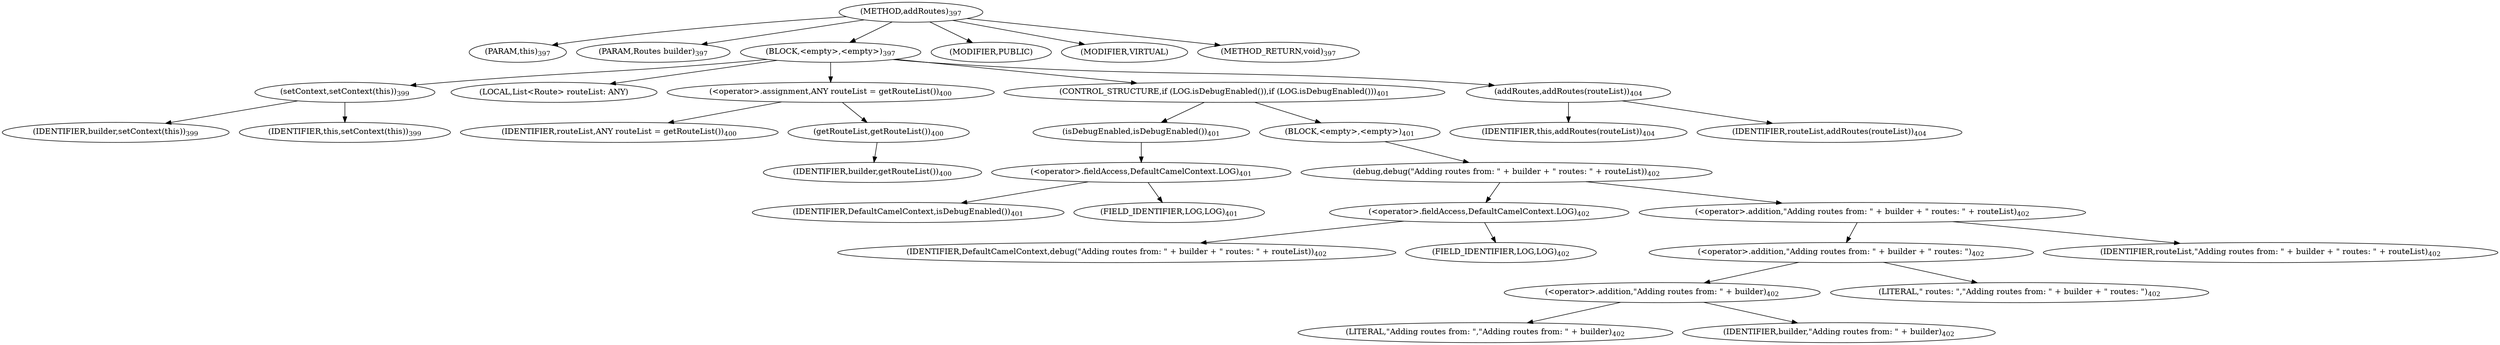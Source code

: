 digraph "addRoutes" {  
"1316" [label = <(METHOD,addRoutes)<SUB>397</SUB>> ]
"58" [label = <(PARAM,this)<SUB>397</SUB>> ]
"1317" [label = <(PARAM,Routes builder)<SUB>397</SUB>> ]
"1318" [label = <(BLOCK,&lt;empty&gt;,&lt;empty&gt;)<SUB>397</SUB>> ]
"1319" [label = <(setContext,setContext(this))<SUB>399</SUB>> ]
"1320" [label = <(IDENTIFIER,builder,setContext(this))<SUB>399</SUB>> ]
"57" [label = <(IDENTIFIER,this,setContext(this))<SUB>399</SUB>> ]
"1321" [label = <(LOCAL,List&lt;Route&gt; routeList: ANY)> ]
"1322" [label = <(&lt;operator&gt;.assignment,ANY routeList = getRouteList())<SUB>400</SUB>> ]
"1323" [label = <(IDENTIFIER,routeList,ANY routeList = getRouteList())<SUB>400</SUB>> ]
"1324" [label = <(getRouteList,getRouteList())<SUB>400</SUB>> ]
"1325" [label = <(IDENTIFIER,builder,getRouteList())<SUB>400</SUB>> ]
"1326" [label = <(CONTROL_STRUCTURE,if (LOG.isDebugEnabled()),if (LOG.isDebugEnabled()))<SUB>401</SUB>> ]
"1327" [label = <(isDebugEnabled,isDebugEnabled())<SUB>401</SUB>> ]
"1328" [label = <(&lt;operator&gt;.fieldAccess,DefaultCamelContext.LOG)<SUB>401</SUB>> ]
"1329" [label = <(IDENTIFIER,DefaultCamelContext,isDebugEnabled())<SUB>401</SUB>> ]
"1330" [label = <(FIELD_IDENTIFIER,LOG,LOG)<SUB>401</SUB>> ]
"1331" [label = <(BLOCK,&lt;empty&gt;,&lt;empty&gt;)<SUB>401</SUB>> ]
"1332" [label = <(debug,debug(&quot;Adding routes from: &quot; + builder + &quot; routes: &quot; + routeList))<SUB>402</SUB>> ]
"1333" [label = <(&lt;operator&gt;.fieldAccess,DefaultCamelContext.LOG)<SUB>402</SUB>> ]
"1334" [label = <(IDENTIFIER,DefaultCamelContext,debug(&quot;Adding routes from: &quot; + builder + &quot; routes: &quot; + routeList))<SUB>402</SUB>> ]
"1335" [label = <(FIELD_IDENTIFIER,LOG,LOG)<SUB>402</SUB>> ]
"1336" [label = <(&lt;operator&gt;.addition,&quot;Adding routes from: &quot; + builder + &quot; routes: &quot; + routeList)<SUB>402</SUB>> ]
"1337" [label = <(&lt;operator&gt;.addition,&quot;Adding routes from: &quot; + builder + &quot; routes: &quot;)<SUB>402</SUB>> ]
"1338" [label = <(&lt;operator&gt;.addition,&quot;Adding routes from: &quot; + builder)<SUB>402</SUB>> ]
"1339" [label = <(LITERAL,&quot;Adding routes from: &quot;,&quot;Adding routes from: &quot; + builder)<SUB>402</SUB>> ]
"1340" [label = <(IDENTIFIER,builder,&quot;Adding routes from: &quot; + builder)<SUB>402</SUB>> ]
"1341" [label = <(LITERAL,&quot; routes: &quot;,&quot;Adding routes from: &quot; + builder + &quot; routes: &quot;)<SUB>402</SUB>> ]
"1342" [label = <(IDENTIFIER,routeList,&quot;Adding routes from: &quot; + builder + &quot; routes: &quot; + routeList)<SUB>402</SUB>> ]
"1343" [label = <(addRoutes,addRoutes(routeList))<SUB>404</SUB>> ]
"59" [label = <(IDENTIFIER,this,addRoutes(routeList))<SUB>404</SUB>> ]
"1344" [label = <(IDENTIFIER,routeList,addRoutes(routeList))<SUB>404</SUB>> ]
"1345" [label = <(MODIFIER,PUBLIC)> ]
"1346" [label = <(MODIFIER,VIRTUAL)> ]
"1347" [label = <(METHOD_RETURN,void)<SUB>397</SUB>> ]
  "1316" -> "58" 
  "1316" -> "1317" 
  "1316" -> "1318" 
  "1316" -> "1345" 
  "1316" -> "1346" 
  "1316" -> "1347" 
  "1318" -> "1319" 
  "1318" -> "1321" 
  "1318" -> "1322" 
  "1318" -> "1326" 
  "1318" -> "1343" 
  "1319" -> "1320" 
  "1319" -> "57" 
  "1322" -> "1323" 
  "1322" -> "1324" 
  "1324" -> "1325" 
  "1326" -> "1327" 
  "1326" -> "1331" 
  "1327" -> "1328" 
  "1328" -> "1329" 
  "1328" -> "1330" 
  "1331" -> "1332" 
  "1332" -> "1333" 
  "1332" -> "1336" 
  "1333" -> "1334" 
  "1333" -> "1335" 
  "1336" -> "1337" 
  "1336" -> "1342" 
  "1337" -> "1338" 
  "1337" -> "1341" 
  "1338" -> "1339" 
  "1338" -> "1340" 
  "1343" -> "59" 
  "1343" -> "1344" 
}
